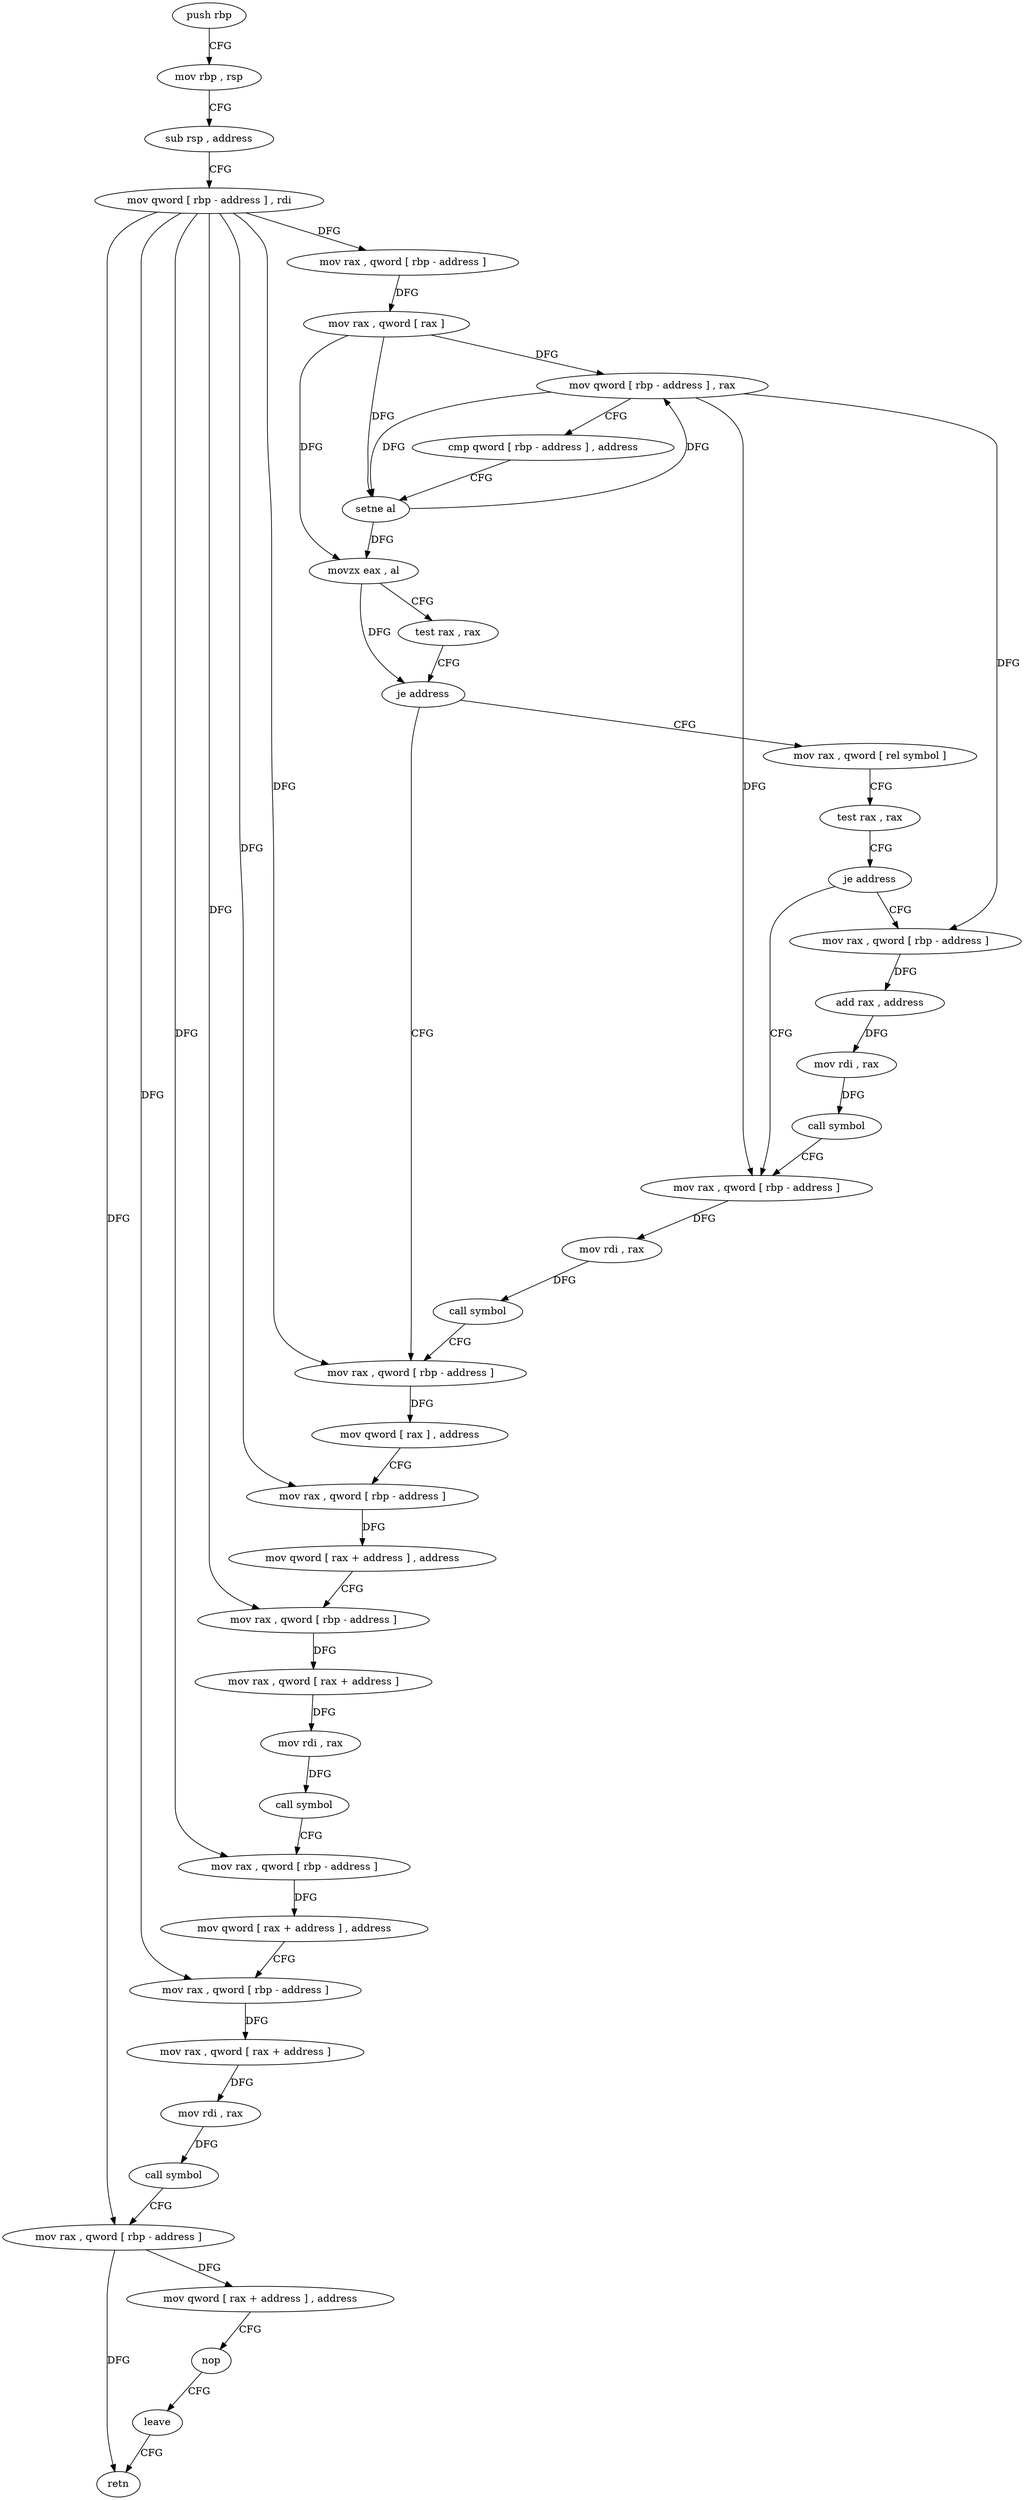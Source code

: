 digraph "func" {
"4259089" [label = "push rbp" ]
"4259090" [label = "mov rbp , rsp" ]
"4259093" [label = "sub rsp , address" ]
"4259097" [label = "mov qword [ rbp - address ] , rdi" ]
"4259101" [label = "mov rax , qword [ rbp - address ]" ]
"4259105" [label = "mov rax , qword [ rax ]" ]
"4259108" [label = "mov qword [ rbp - address ] , rax" ]
"4259112" [label = "cmp qword [ rbp - address ] , address" ]
"4259117" [label = "setne al" ]
"4259120" [label = "movzx eax , al" ]
"4259123" [label = "test rax , rax" ]
"4259126" [label = "je address" ]
"4259170" [label = "mov rax , qword [ rbp - address ]" ]
"4259128" [label = "mov rax , qword [ rel symbol ]" ]
"4259174" [label = "mov qword [ rax ] , address" ]
"4259181" [label = "mov rax , qword [ rbp - address ]" ]
"4259185" [label = "mov qword [ rax + address ] , address" ]
"4259193" [label = "mov rax , qword [ rbp - address ]" ]
"4259197" [label = "mov rax , qword [ rax + address ]" ]
"4259201" [label = "mov rdi , rax" ]
"4259204" [label = "call symbol" ]
"4259209" [label = "mov rax , qword [ rbp - address ]" ]
"4259213" [label = "mov qword [ rax + address ] , address" ]
"4259221" [label = "mov rax , qword [ rbp - address ]" ]
"4259225" [label = "mov rax , qword [ rax + address ]" ]
"4259229" [label = "mov rdi , rax" ]
"4259232" [label = "call symbol" ]
"4259237" [label = "mov rax , qword [ rbp - address ]" ]
"4259241" [label = "mov qword [ rax + address ] , address" ]
"4259249" [label = "nop" ]
"4259250" [label = "leave" ]
"4259251" [label = "retn" ]
"4259135" [label = "test rax , rax" ]
"4259138" [label = "je address" ]
"4259158" [label = "mov rax , qword [ rbp - address ]" ]
"4259140" [label = "mov rax , qword [ rbp - address ]" ]
"4259162" [label = "mov rdi , rax" ]
"4259165" [label = "call symbol" ]
"4259144" [label = "add rax , address" ]
"4259150" [label = "mov rdi , rax" ]
"4259153" [label = "call symbol" ]
"4259089" -> "4259090" [ label = "CFG" ]
"4259090" -> "4259093" [ label = "CFG" ]
"4259093" -> "4259097" [ label = "CFG" ]
"4259097" -> "4259101" [ label = "DFG" ]
"4259097" -> "4259170" [ label = "DFG" ]
"4259097" -> "4259181" [ label = "DFG" ]
"4259097" -> "4259193" [ label = "DFG" ]
"4259097" -> "4259209" [ label = "DFG" ]
"4259097" -> "4259221" [ label = "DFG" ]
"4259097" -> "4259237" [ label = "DFG" ]
"4259101" -> "4259105" [ label = "DFG" ]
"4259105" -> "4259108" [ label = "DFG" ]
"4259105" -> "4259117" [ label = "DFG" ]
"4259105" -> "4259120" [ label = "DFG" ]
"4259108" -> "4259112" [ label = "CFG" ]
"4259108" -> "4259117" [ label = "DFG" ]
"4259108" -> "4259158" [ label = "DFG" ]
"4259108" -> "4259140" [ label = "DFG" ]
"4259112" -> "4259117" [ label = "CFG" ]
"4259117" -> "4259120" [ label = "DFG" ]
"4259117" -> "4259108" [ label = "DFG" ]
"4259120" -> "4259123" [ label = "CFG" ]
"4259120" -> "4259126" [ label = "DFG" ]
"4259123" -> "4259126" [ label = "CFG" ]
"4259126" -> "4259170" [ label = "CFG" ]
"4259126" -> "4259128" [ label = "CFG" ]
"4259170" -> "4259174" [ label = "DFG" ]
"4259128" -> "4259135" [ label = "CFG" ]
"4259174" -> "4259181" [ label = "CFG" ]
"4259181" -> "4259185" [ label = "DFG" ]
"4259185" -> "4259193" [ label = "CFG" ]
"4259193" -> "4259197" [ label = "DFG" ]
"4259197" -> "4259201" [ label = "DFG" ]
"4259201" -> "4259204" [ label = "DFG" ]
"4259204" -> "4259209" [ label = "CFG" ]
"4259209" -> "4259213" [ label = "DFG" ]
"4259213" -> "4259221" [ label = "CFG" ]
"4259221" -> "4259225" [ label = "DFG" ]
"4259225" -> "4259229" [ label = "DFG" ]
"4259229" -> "4259232" [ label = "DFG" ]
"4259232" -> "4259237" [ label = "CFG" ]
"4259237" -> "4259241" [ label = "DFG" ]
"4259237" -> "4259251" [ label = "DFG" ]
"4259241" -> "4259249" [ label = "CFG" ]
"4259249" -> "4259250" [ label = "CFG" ]
"4259250" -> "4259251" [ label = "CFG" ]
"4259135" -> "4259138" [ label = "CFG" ]
"4259138" -> "4259158" [ label = "CFG" ]
"4259138" -> "4259140" [ label = "CFG" ]
"4259158" -> "4259162" [ label = "DFG" ]
"4259140" -> "4259144" [ label = "DFG" ]
"4259162" -> "4259165" [ label = "DFG" ]
"4259165" -> "4259170" [ label = "CFG" ]
"4259144" -> "4259150" [ label = "DFG" ]
"4259150" -> "4259153" [ label = "DFG" ]
"4259153" -> "4259158" [ label = "CFG" ]
}
